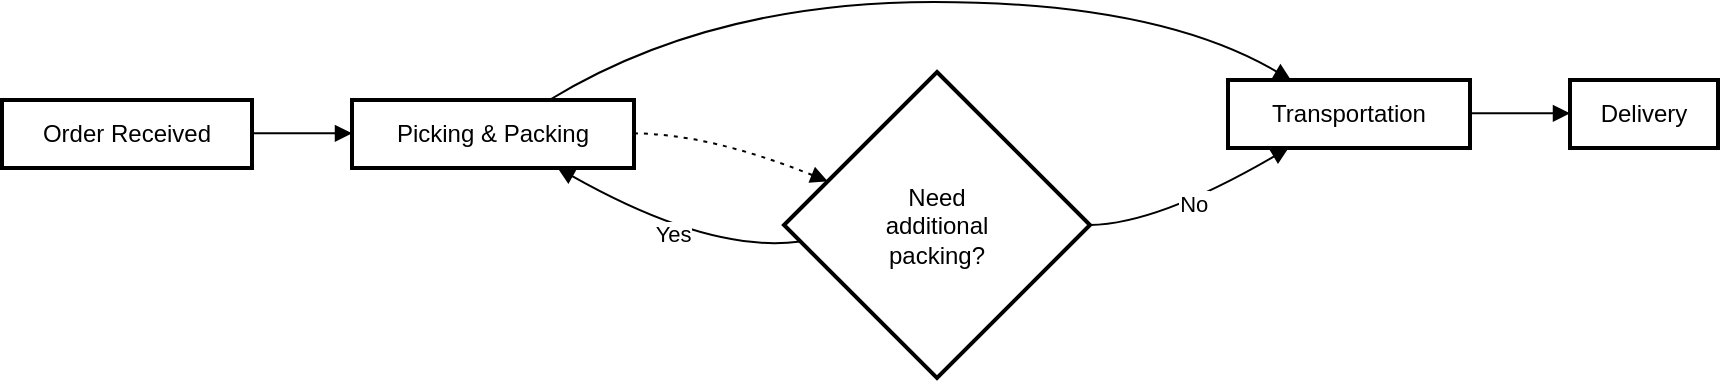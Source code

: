 <mxfile version="24.7.13">
  <diagram name="Page-1" id="14uuXZwOZyU9mVwmsIaM">
    <mxGraphModel>
      <root>
        <mxCell id="0" />
        <mxCell id="1" parent="0" />
        <mxCell id="2" value="Order Received" style="whiteSpace=wrap;strokeWidth=2;" vertex="1" parent="1">
          <mxGeometry y="14" width="125" height="34" as="geometry" />
        </mxCell>
        <mxCell id="3" value="Picking &amp; Packing" style="whiteSpace=wrap;strokeWidth=2;" vertex="1" parent="1">
          <mxGeometry x="175" y="14" width="141" height="34" as="geometry" />
        </mxCell>
        <mxCell id="4" value="Transportation" style="whiteSpace=wrap;strokeWidth=2;" vertex="1" parent="1">
          <mxGeometry x="613" y="4" width="121" height="34" as="geometry" />
        </mxCell>
        <mxCell id="5" value="Delivery" style="whiteSpace=wrap;strokeWidth=2;" vertex="1" parent="1">
          <mxGeometry x="784" y="4" width="74" height="34" as="geometry" />
        </mxCell>
        <mxCell id="6" value="Need&#xa;additional&#xa;packing?" style="rhombus;strokeWidth=2;whiteSpace=wrap;" vertex="1" parent="1">
          <mxGeometry x="391" width="153" height="153" as="geometry" />
        </mxCell>
        <mxCell id="7" value="" style="curved=1;startArrow=none;endArrow=block;exitX=1;exitY=0.49;entryX=0;entryY=0.49;" edge="1" parent="1" source="2" target="3">
          <mxGeometry relative="1" as="geometry">
            <Array as="points" />
          </mxGeometry>
        </mxCell>
        <mxCell id="8" value="" style="curved=1;startArrow=none;endArrow=block;exitX=0.7;exitY=0;entryX=0.26;entryY=0;" edge="1" parent="1" source="3" target="4">
          <mxGeometry relative="1" as="geometry">
            <Array as="points">
              <mxPoint x="354" y="-35" />
              <mxPoint x="578" y="-35" />
            </Array>
          </mxGeometry>
        </mxCell>
        <mxCell id="9" value="" style="curved=1;startArrow=none;endArrow=block;exitX=1;exitY=0.49;entryX=-0.01;entryY=0.49;" edge="1" parent="1" source="4" target="5">
          <mxGeometry relative="1" as="geometry">
            <Array as="points" />
          </mxGeometry>
        </mxCell>
        <mxCell id="10" value="" style="curved=1;dashed=1;dashPattern=2 3;startArrow=none;endArrow=block;exitX=1.01;exitY=0.49;entryX=0;entryY=0.3;" edge="1" parent="1" source="3" target="6">
          <mxGeometry relative="1" as="geometry">
            <Array as="points">
              <mxPoint x="354" y="31" />
            </Array>
          </mxGeometry>
        </mxCell>
        <mxCell id="11" value="Yes" style="curved=1;startArrow=none;endArrow=block;exitX=0;exitY=0.56;entryX=0.72;entryY=0.98;" edge="1" parent="1" source="6" target="3">
          <mxGeometry relative="1" as="geometry">
            <Array as="points">
              <mxPoint x="354" y="91" />
            </Array>
          </mxGeometry>
        </mxCell>
        <mxCell id="12" value="No" style="curved=1;startArrow=none;endArrow=block;exitX=1;exitY=0.5;entryX=0.26;entryY=0.98;" edge="1" parent="1" source="6" target="4">
          <mxGeometry relative="1" as="geometry">
            <Array as="points">
              <mxPoint x="578" y="76" />
            </Array>
          </mxGeometry>
        </mxCell>
      </root>
    </mxGraphModel>
  </diagram>
</mxfile>
